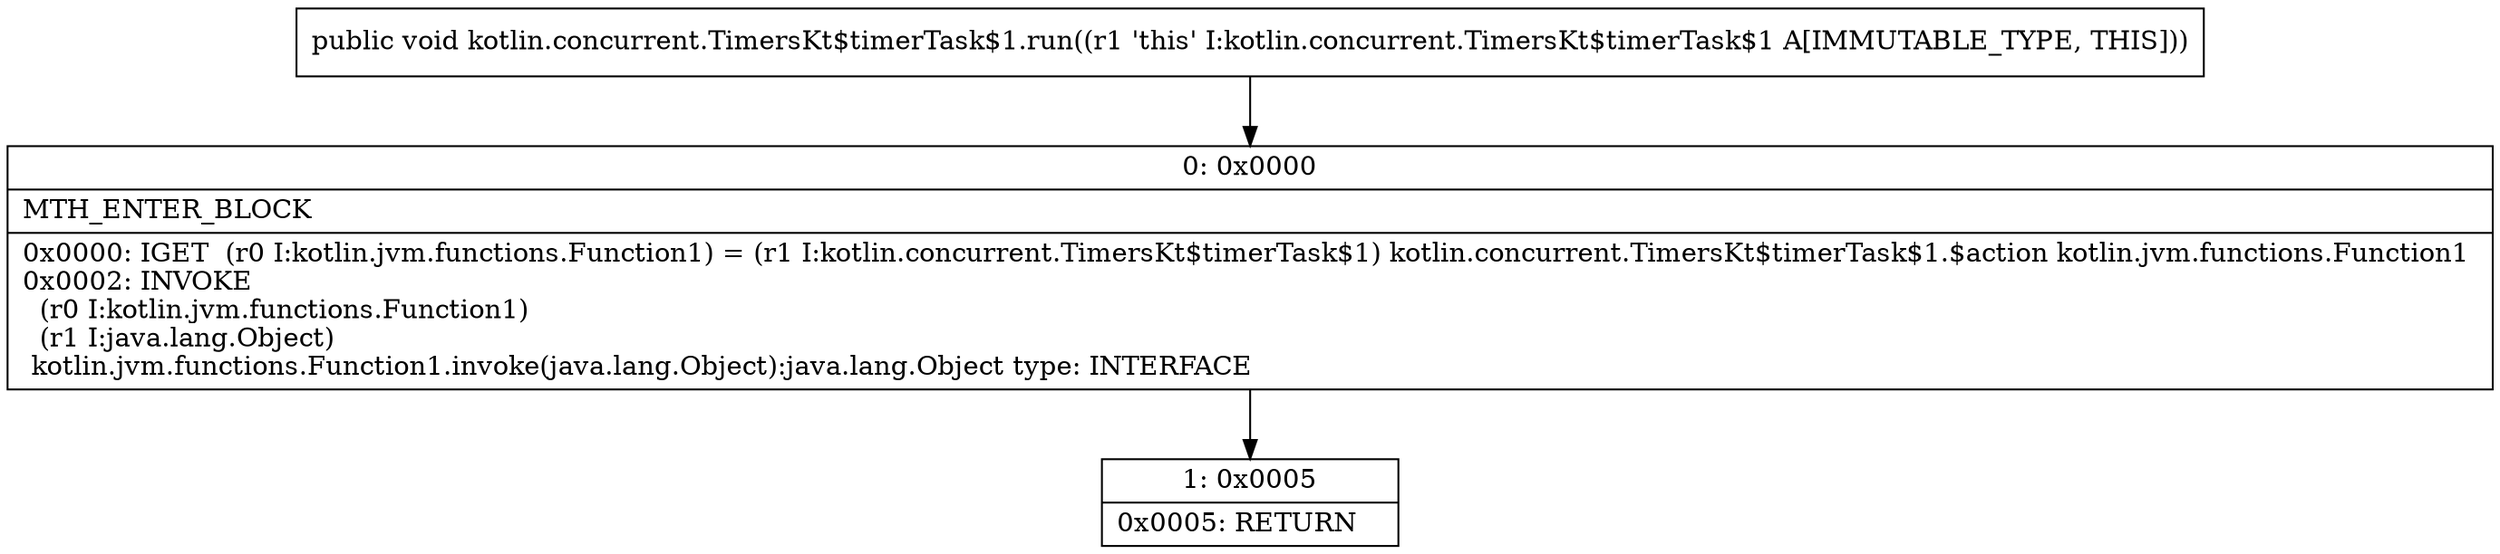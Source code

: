 digraph "CFG forkotlin.concurrent.TimersKt$timerTask$1.run()V" {
Node_0 [shape=record,label="{0\:\ 0x0000|MTH_ENTER_BLOCK\l|0x0000: IGET  (r0 I:kotlin.jvm.functions.Function1) = (r1 I:kotlin.concurrent.TimersKt$timerTask$1) kotlin.concurrent.TimersKt$timerTask$1.$action kotlin.jvm.functions.Function1 \l0x0002: INVOKE  \l  (r0 I:kotlin.jvm.functions.Function1)\l  (r1 I:java.lang.Object)\l kotlin.jvm.functions.Function1.invoke(java.lang.Object):java.lang.Object type: INTERFACE \l}"];
Node_1 [shape=record,label="{1\:\ 0x0005|0x0005: RETURN   \l}"];
MethodNode[shape=record,label="{public void kotlin.concurrent.TimersKt$timerTask$1.run((r1 'this' I:kotlin.concurrent.TimersKt$timerTask$1 A[IMMUTABLE_TYPE, THIS])) }"];
MethodNode -> Node_0;
Node_0 -> Node_1;
}

